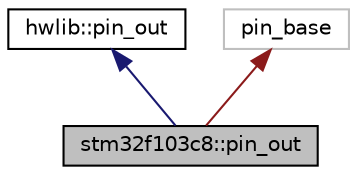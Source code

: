 digraph "stm32f103c8::pin_out"
{
  edge [fontname="Helvetica",fontsize="10",labelfontname="Helvetica",labelfontsize="10"];
  node [fontname="Helvetica",fontsize="10",shape=record];
  Node0 [label="stm32f103c8::pin_out",height=0.2,width=0.4,color="black", fillcolor="grey75", style="filled", fontcolor="black"];
  Node1 -> Node0 [dir="back",color="midnightblue",fontsize="10",style="solid",fontname="Helvetica"];
  Node1 [label="hwlib::pin_out",height=0.2,width=0.4,color="black", fillcolor="white", style="filled",URL="$classhwlib_1_1pin__out.html"];
  Node2 -> Node0 [dir="back",color="firebrick4",fontsize="10",style="solid",fontname="Helvetica"];
  Node2 [label="pin_base",height=0.2,width=0.4,color="grey75", fillcolor="white", style="filled"];
}
